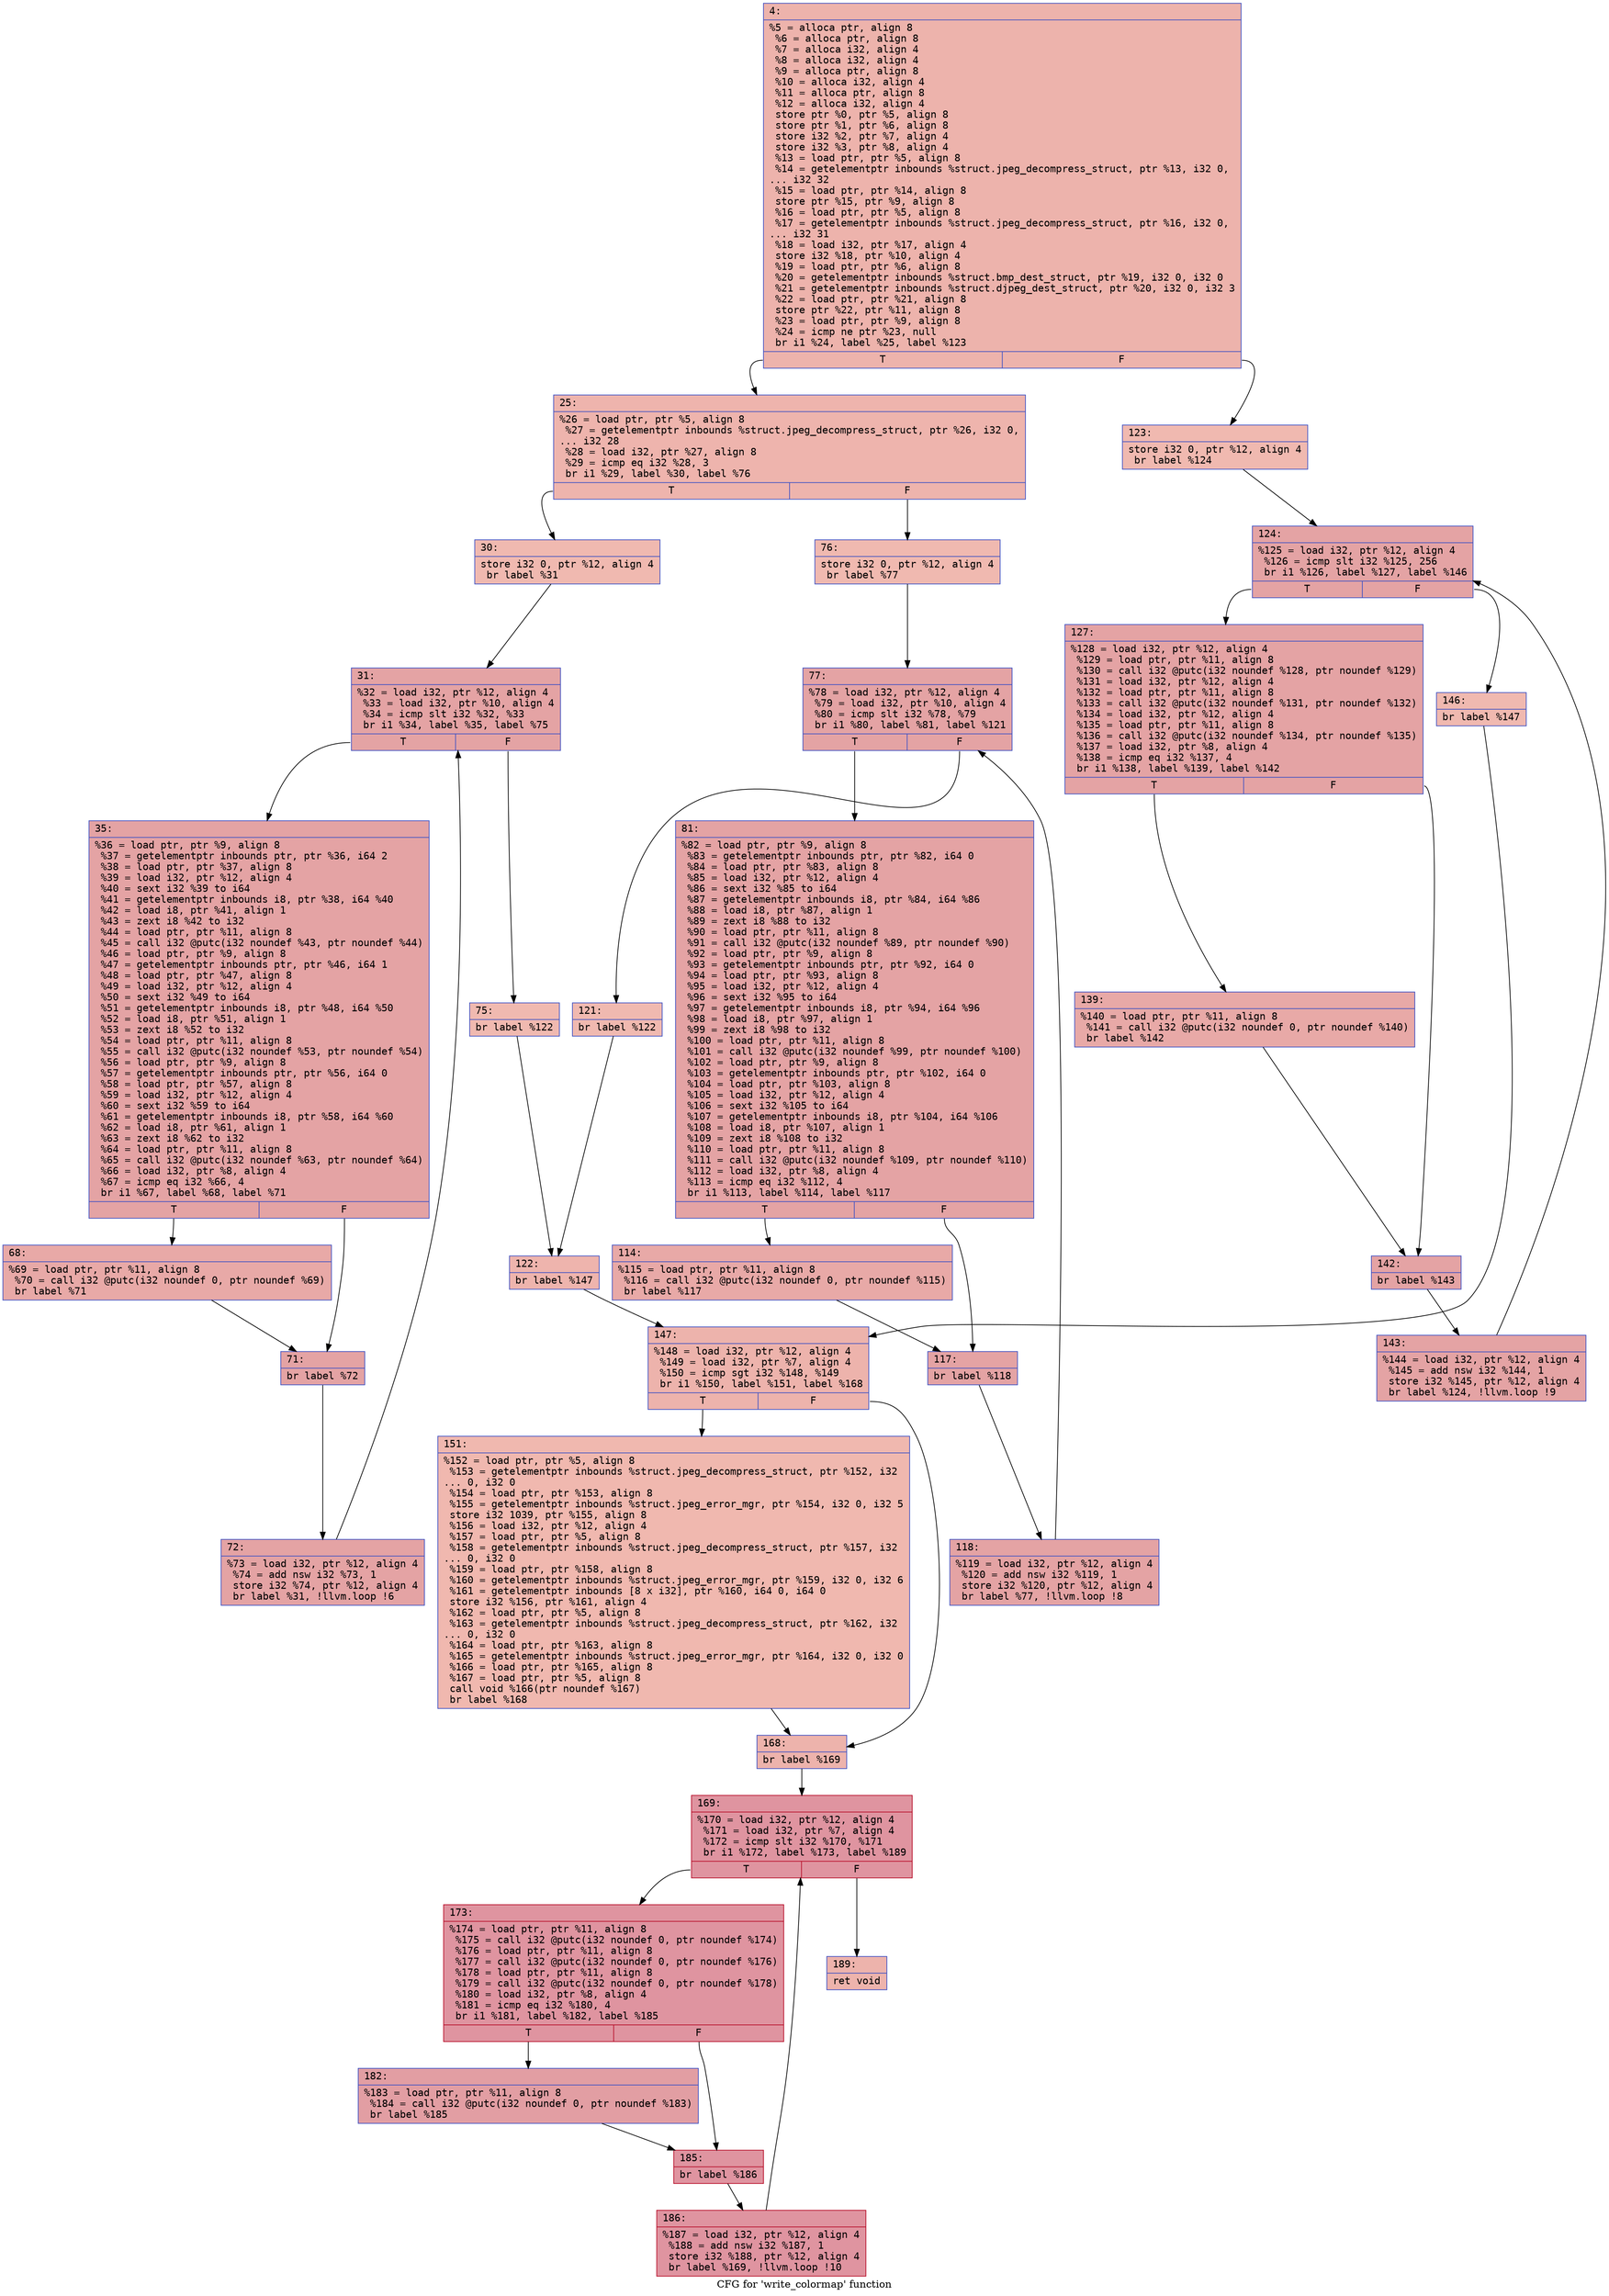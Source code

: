 digraph "CFG for 'write_colormap' function" {
	label="CFG for 'write_colormap' function";

	Node0x600003203ac0 [shape=record,color="#3d50c3ff", style=filled, fillcolor="#d6524470" fontname="Courier",label="{4:\l|  %5 = alloca ptr, align 8\l  %6 = alloca ptr, align 8\l  %7 = alloca i32, align 4\l  %8 = alloca i32, align 4\l  %9 = alloca ptr, align 8\l  %10 = alloca i32, align 4\l  %11 = alloca ptr, align 8\l  %12 = alloca i32, align 4\l  store ptr %0, ptr %5, align 8\l  store ptr %1, ptr %6, align 8\l  store i32 %2, ptr %7, align 4\l  store i32 %3, ptr %8, align 4\l  %13 = load ptr, ptr %5, align 8\l  %14 = getelementptr inbounds %struct.jpeg_decompress_struct, ptr %13, i32 0,\l... i32 32\l  %15 = load ptr, ptr %14, align 8\l  store ptr %15, ptr %9, align 8\l  %16 = load ptr, ptr %5, align 8\l  %17 = getelementptr inbounds %struct.jpeg_decompress_struct, ptr %16, i32 0,\l... i32 31\l  %18 = load i32, ptr %17, align 4\l  store i32 %18, ptr %10, align 4\l  %19 = load ptr, ptr %6, align 8\l  %20 = getelementptr inbounds %struct.bmp_dest_struct, ptr %19, i32 0, i32 0\l  %21 = getelementptr inbounds %struct.djpeg_dest_struct, ptr %20, i32 0, i32 3\l  %22 = load ptr, ptr %21, align 8\l  store ptr %22, ptr %11, align 8\l  %23 = load ptr, ptr %9, align 8\l  %24 = icmp ne ptr %23, null\l  br i1 %24, label %25, label %123\l|{<s0>T|<s1>F}}"];
	Node0x600003203ac0:s0 -> Node0x600003203b10[tooltip="4 -> 25\nProbability 62.50%" ];
	Node0x600003203ac0:s1 -> Node0x600003204050[tooltip="4 -> 123\nProbability 37.50%" ];
	Node0x600003203b10 [shape=record,color="#3d50c3ff", style=filled, fillcolor="#d8564670" fontname="Courier",label="{25:\l|  %26 = load ptr, ptr %5, align 8\l  %27 = getelementptr inbounds %struct.jpeg_decompress_struct, ptr %26, i32 0,\l... i32 28\l  %28 = load i32, ptr %27, align 8\l  %29 = icmp eq i32 %28, 3\l  br i1 %29, label %30, label %76\l|{<s0>T|<s1>F}}"];
	Node0x600003203b10:s0 -> Node0x600003203b60[tooltip="25 -> 30\nProbability 50.00%" ];
	Node0x600003203b10:s1 -> Node0x600003203d90[tooltip="25 -> 76\nProbability 50.00%" ];
	Node0x600003203b60 [shape=record,color="#3d50c3ff", style=filled, fillcolor="#de614d70" fontname="Courier",label="{30:\l|  store i32 0, ptr %12, align 4\l  br label %31\l}"];
	Node0x600003203b60 -> Node0x600003203bb0[tooltip="30 -> 31\nProbability 100.00%" ];
	Node0x600003203bb0 [shape=record,color="#3d50c3ff", style=filled, fillcolor="#c32e3170" fontname="Courier",label="{31:\l|  %32 = load i32, ptr %12, align 4\l  %33 = load i32, ptr %10, align 4\l  %34 = icmp slt i32 %32, %33\l  br i1 %34, label %35, label %75\l|{<s0>T|<s1>F}}"];
	Node0x600003203bb0:s0 -> Node0x600003203c00[tooltip="31 -> 35\nProbability 96.88%" ];
	Node0x600003203bb0:s1 -> Node0x600003203d40[tooltip="31 -> 75\nProbability 3.12%" ];
	Node0x600003203c00 [shape=record,color="#3d50c3ff", style=filled, fillcolor="#c32e3170" fontname="Courier",label="{35:\l|  %36 = load ptr, ptr %9, align 8\l  %37 = getelementptr inbounds ptr, ptr %36, i64 2\l  %38 = load ptr, ptr %37, align 8\l  %39 = load i32, ptr %12, align 4\l  %40 = sext i32 %39 to i64\l  %41 = getelementptr inbounds i8, ptr %38, i64 %40\l  %42 = load i8, ptr %41, align 1\l  %43 = zext i8 %42 to i32\l  %44 = load ptr, ptr %11, align 8\l  %45 = call i32 @putc(i32 noundef %43, ptr noundef %44)\l  %46 = load ptr, ptr %9, align 8\l  %47 = getelementptr inbounds ptr, ptr %46, i64 1\l  %48 = load ptr, ptr %47, align 8\l  %49 = load i32, ptr %12, align 4\l  %50 = sext i32 %49 to i64\l  %51 = getelementptr inbounds i8, ptr %48, i64 %50\l  %52 = load i8, ptr %51, align 1\l  %53 = zext i8 %52 to i32\l  %54 = load ptr, ptr %11, align 8\l  %55 = call i32 @putc(i32 noundef %53, ptr noundef %54)\l  %56 = load ptr, ptr %9, align 8\l  %57 = getelementptr inbounds ptr, ptr %56, i64 0\l  %58 = load ptr, ptr %57, align 8\l  %59 = load i32, ptr %12, align 4\l  %60 = sext i32 %59 to i64\l  %61 = getelementptr inbounds i8, ptr %58, i64 %60\l  %62 = load i8, ptr %61, align 1\l  %63 = zext i8 %62 to i32\l  %64 = load ptr, ptr %11, align 8\l  %65 = call i32 @putc(i32 noundef %63, ptr noundef %64)\l  %66 = load i32, ptr %8, align 4\l  %67 = icmp eq i32 %66, 4\l  br i1 %67, label %68, label %71\l|{<s0>T|<s1>F}}"];
	Node0x600003203c00:s0 -> Node0x600003203c50[tooltip="35 -> 68\nProbability 50.00%" ];
	Node0x600003203c00:s1 -> Node0x600003203ca0[tooltip="35 -> 71\nProbability 50.00%" ];
	Node0x600003203c50 [shape=record,color="#3d50c3ff", style=filled, fillcolor="#ca3b3770" fontname="Courier",label="{68:\l|  %69 = load ptr, ptr %11, align 8\l  %70 = call i32 @putc(i32 noundef 0, ptr noundef %69)\l  br label %71\l}"];
	Node0x600003203c50 -> Node0x600003203ca0[tooltip="68 -> 71\nProbability 100.00%" ];
	Node0x600003203ca0 [shape=record,color="#3d50c3ff", style=filled, fillcolor="#c32e3170" fontname="Courier",label="{71:\l|  br label %72\l}"];
	Node0x600003203ca0 -> Node0x600003203cf0[tooltip="71 -> 72\nProbability 100.00%" ];
	Node0x600003203cf0 [shape=record,color="#3d50c3ff", style=filled, fillcolor="#c32e3170" fontname="Courier",label="{72:\l|  %73 = load i32, ptr %12, align 4\l  %74 = add nsw i32 %73, 1\l  store i32 %74, ptr %12, align 4\l  br label %31, !llvm.loop !6\l}"];
	Node0x600003203cf0 -> Node0x600003203bb0[tooltip="72 -> 31\nProbability 100.00%" ];
	Node0x600003203d40 [shape=record,color="#3d50c3ff", style=filled, fillcolor="#de614d70" fontname="Courier",label="{75:\l|  br label %122\l}"];
	Node0x600003203d40 -> Node0x600003204000[tooltip="75 -> 122\nProbability 100.00%" ];
	Node0x600003203d90 [shape=record,color="#3d50c3ff", style=filled, fillcolor="#de614d70" fontname="Courier",label="{76:\l|  store i32 0, ptr %12, align 4\l  br label %77\l}"];
	Node0x600003203d90 -> Node0x600003203de0[tooltip="76 -> 77\nProbability 100.00%" ];
	Node0x600003203de0 [shape=record,color="#3d50c3ff", style=filled, fillcolor="#c32e3170" fontname="Courier",label="{77:\l|  %78 = load i32, ptr %12, align 4\l  %79 = load i32, ptr %10, align 4\l  %80 = icmp slt i32 %78, %79\l  br i1 %80, label %81, label %121\l|{<s0>T|<s1>F}}"];
	Node0x600003203de0:s0 -> Node0x600003203e30[tooltip="77 -> 81\nProbability 96.88%" ];
	Node0x600003203de0:s1 -> Node0x600003203f70[tooltip="77 -> 121\nProbability 3.12%" ];
	Node0x600003203e30 [shape=record,color="#3d50c3ff", style=filled, fillcolor="#c32e3170" fontname="Courier",label="{81:\l|  %82 = load ptr, ptr %9, align 8\l  %83 = getelementptr inbounds ptr, ptr %82, i64 0\l  %84 = load ptr, ptr %83, align 8\l  %85 = load i32, ptr %12, align 4\l  %86 = sext i32 %85 to i64\l  %87 = getelementptr inbounds i8, ptr %84, i64 %86\l  %88 = load i8, ptr %87, align 1\l  %89 = zext i8 %88 to i32\l  %90 = load ptr, ptr %11, align 8\l  %91 = call i32 @putc(i32 noundef %89, ptr noundef %90)\l  %92 = load ptr, ptr %9, align 8\l  %93 = getelementptr inbounds ptr, ptr %92, i64 0\l  %94 = load ptr, ptr %93, align 8\l  %95 = load i32, ptr %12, align 4\l  %96 = sext i32 %95 to i64\l  %97 = getelementptr inbounds i8, ptr %94, i64 %96\l  %98 = load i8, ptr %97, align 1\l  %99 = zext i8 %98 to i32\l  %100 = load ptr, ptr %11, align 8\l  %101 = call i32 @putc(i32 noundef %99, ptr noundef %100)\l  %102 = load ptr, ptr %9, align 8\l  %103 = getelementptr inbounds ptr, ptr %102, i64 0\l  %104 = load ptr, ptr %103, align 8\l  %105 = load i32, ptr %12, align 4\l  %106 = sext i32 %105 to i64\l  %107 = getelementptr inbounds i8, ptr %104, i64 %106\l  %108 = load i8, ptr %107, align 1\l  %109 = zext i8 %108 to i32\l  %110 = load ptr, ptr %11, align 8\l  %111 = call i32 @putc(i32 noundef %109, ptr noundef %110)\l  %112 = load i32, ptr %8, align 4\l  %113 = icmp eq i32 %112, 4\l  br i1 %113, label %114, label %117\l|{<s0>T|<s1>F}}"];
	Node0x600003203e30:s0 -> Node0x600003203e80[tooltip="81 -> 114\nProbability 50.00%" ];
	Node0x600003203e30:s1 -> Node0x600003203ed0[tooltip="81 -> 117\nProbability 50.00%" ];
	Node0x600003203e80 [shape=record,color="#3d50c3ff", style=filled, fillcolor="#ca3b3770" fontname="Courier",label="{114:\l|  %115 = load ptr, ptr %11, align 8\l  %116 = call i32 @putc(i32 noundef 0, ptr noundef %115)\l  br label %117\l}"];
	Node0x600003203e80 -> Node0x600003203ed0[tooltip="114 -> 117\nProbability 100.00%" ];
	Node0x600003203ed0 [shape=record,color="#3d50c3ff", style=filled, fillcolor="#c32e3170" fontname="Courier",label="{117:\l|  br label %118\l}"];
	Node0x600003203ed0 -> Node0x600003203f20[tooltip="117 -> 118\nProbability 100.00%" ];
	Node0x600003203f20 [shape=record,color="#3d50c3ff", style=filled, fillcolor="#c32e3170" fontname="Courier",label="{118:\l|  %119 = load i32, ptr %12, align 4\l  %120 = add nsw i32 %119, 1\l  store i32 %120, ptr %12, align 4\l  br label %77, !llvm.loop !8\l}"];
	Node0x600003203f20 -> Node0x600003203de0[tooltip="118 -> 77\nProbability 100.00%" ];
	Node0x600003203f70 [shape=record,color="#3d50c3ff", style=filled, fillcolor="#de614d70" fontname="Courier",label="{121:\l|  br label %122\l}"];
	Node0x600003203f70 -> Node0x600003204000[tooltip="121 -> 122\nProbability 100.00%" ];
	Node0x600003204000 [shape=record,color="#3d50c3ff", style=filled, fillcolor="#d8564670" fontname="Courier",label="{122:\l|  br label %147\l}"];
	Node0x600003204000 -> Node0x600003204280[tooltip="122 -> 147\nProbability 100.00%" ];
	Node0x600003204050 [shape=record,color="#3d50c3ff", style=filled, fillcolor="#de614d70" fontname="Courier",label="{123:\l|  store i32 0, ptr %12, align 4\l  br label %124\l}"];
	Node0x600003204050 -> Node0x6000032040a0[tooltip="123 -> 124\nProbability 100.00%" ];
	Node0x6000032040a0 [shape=record,color="#3d50c3ff", style=filled, fillcolor="#c32e3170" fontname="Courier",label="{124:\l|  %125 = load i32, ptr %12, align 4\l  %126 = icmp slt i32 %125, 256\l  br i1 %126, label %127, label %146\l|{<s0>T|<s1>F}}"];
	Node0x6000032040a0:s0 -> Node0x6000032040f0[tooltip="124 -> 127\nProbability 96.88%" ];
	Node0x6000032040a0:s1 -> Node0x600003204230[tooltip="124 -> 146\nProbability 3.12%" ];
	Node0x6000032040f0 [shape=record,color="#3d50c3ff", style=filled, fillcolor="#c32e3170" fontname="Courier",label="{127:\l|  %128 = load i32, ptr %12, align 4\l  %129 = load ptr, ptr %11, align 8\l  %130 = call i32 @putc(i32 noundef %128, ptr noundef %129)\l  %131 = load i32, ptr %12, align 4\l  %132 = load ptr, ptr %11, align 8\l  %133 = call i32 @putc(i32 noundef %131, ptr noundef %132)\l  %134 = load i32, ptr %12, align 4\l  %135 = load ptr, ptr %11, align 8\l  %136 = call i32 @putc(i32 noundef %134, ptr noundef %135)\l  %137 = load i32, ptr %8, align 4\l  %138 = icmp eq i32 %137, 4\l  br i1 %138, label %139, label %142\l|{<s0>T|<s1>F}}"];
	Node0x6000032040f0:s0 -> Node0x600003204140[tooltip="127 -> 139\nProbability 50.00%" ];
	Node0x6000032040f0:s1 -> Node0x600003204190[tooltip="127 -> 142\nProbability 50.00%" ];
	Node0x600003204140 [shape=record,color="#3d50c3ff", style=filled, fillcolor="#ca3b3770" fontname="Courier",label="{139:\l|  %140 = load ptr, ptr %11, align 8\l  %141 = call i32 @putc(i32 noundef 0, ptr noundef %140)\l  br label %142\l}"];
	Node0x600003204140 -> Node0x600003204190[tooltip="139 -> 142\nProbability 100.00%" ];
	Node0x600003204190 [shape=record,color="#3d50c3ff", style=filled, fillcolor="#c32e3170" fontname="Courier",label="{142:\l|  br label %143\l}"];
	Node0x600003204190 -> Node0x6000032041e0[tooltip="142 -> 143\nProbability 100.00%" ];
	Node0x6000032041e0 [shape=record,color="#3d50c3ff", style=filled, fillcolor="#c32e3170" fontname="Courier",label="{143:\l|  %144 = load i32, ptr %12, align 4\l  %145 = add nsw i32 %144, 1\l  store i32 %145, ptr %12, align 4\l  br label %124, !llvm.loop !9\l}"];
	Node0x6000032041e0 -> Node0x6000032040a0[tooltip="143 -> 124\nProbability 100.00%" ];
	Node0x600003204230 [shape=record,color="#3d50c3ff", style=filled, fillcolor="#de614d70" fontname="Courier",label="{146:\l|  br label %147\l}"];
	Node0x600003204230 -> Node0x600003204280[tooltip="146 -> 147\nProbability 100.00%" ];
	Node0x600003204280 [shape=record,color="#3d50c3ff", style=filled, fillcolor="#d6524470" fontname="Courier",label="{147:\l|  %148 = load i32, ptr %12, align 4\l  %149 = load i32, ptr %7, align 4\l  %150 = icmp sgt i32 %148, %149\l  br i1 %150, label %151, label %168\l|{<s0>T|<s1>F}}"];
	Node0x600003204280:s0 -> Node0x6000032042d0[tooltip="147 -> 151\nProbability 50.00%" ];
	Node0x600003204280:s1 -> Node0x600003204320[tooltip="147 -> 168\nProbability 50.00%" ];
	Node0x6000032042d0 [shape=record,color="#3d50c3ff", style=filled, fillcolor="#dc5d4a70" fontname="Courier",label="{151:\l|  %152 = load ptr, ptr %5, align 8\l  %153 = getelementptr inbounds %struct.jpeg_decompress_struct, ptr %152, i32\l... 0, i32 0\l  %154 = load ptr, ptr %153, align 8\l  %155 = getelementptr inbounds %struct.jpeg_error_mgr, ptr %154, i32 0, i32 5\l  store i32 1039, ptr %155, align 8\l  %156 = load i32, ptr %12, align 4\l  %157 = load ptr, ptr %5, align 8\l  %158 = getelementptr inbounds %struct.jpeg_decompress_struct, ptr %157, i32\l... 0, i32 0\l  %159 = load ptr, ptr %158, align 8\l  %160 = getelementptr inbounds %struct.jpeg_error_mgr, ptr %159, i32 0, i32 6\l  %161 = getelementptr inbounds [8 x i32], ptr %160, i64 0, i64 0\l  store i32 %156, ptr %161, align 4\l  %162 = load ptr, ptr %5, align 8\l  %163 = getelementptr inbounds %struct.jpeg_decompress_struct, ptr %162, i32\l... 0, i32 0\l  %164 = load ptr, ptr %163, align 8\l  %165 = getelementptr inbounds %struct.jpeg_error_mgr, ptr %164, i32 0, i32 0\l  %166 = load ptr, ptr %165, align 8\l  %167 = load ptr, ptr %5, align 8\l  call void %166(ptr noundef %167)\l  br label %168\l}"];
	Node0x6000032042d0 -> Node0x600003204320[tooltip="151 -> 168\nProbability 100.00%" ];
	Node0x600003204320 [shape=record,color="#3d50c3ff", style=filled, fillcolor="#d6524470" fontname="Courier",label="{168:\l|  br label %169\l}"];
	Node0x600003204320 -> Node0x600003204370[tooltip="168 -> 169\nProbability 100.00%" ];
	Node0x600003204370 [shape=record,color="#b70d28ff", style=filled, fillcolor="#b70d2870" fontname="Courier",label="{169:\l|  %170 = load i32, ptr %12, align 4\l  %171 = load i32, ptr %7, align 4\l  %172 = icmp slt i32 %170, %171\l  br i1 %172, label %173, label %189\l|{<s0>T|<s1>F}}"];
	Node0x600003204370:s0 -> Node0x6000032043c0[tooltip="169 -> 173\nProbability 96.88%" ];
	Node0x600003204370:s1 -> Node0x600003204500[tooltip="169 -> 189\nProbability 3.12%" ];
	Node0x6000032043c0 [shape=record,color="#b70d28ff", style=filled, fillcolor="#b70d2870" fontname="Courier",label="{173:\l|  %174 = load ptr, ptr %11, align 8\l  %175 = call i32 @putc(i32 noundef 0, ptr noundef %174)\l  %176 = load ptr, ptr %11, align 8\l  %177 = call i32 @putc(i32 noundef 0, ptr noundef %176)\l  %178 = load ptr, ptr %11, align 8\l  %179 = call i32 @putc(i32 noundef 0, ptr noundef %178)\l  %180 = load i32, ptr %8, align 4\l  %181 = icmp eq i32 %180, 4\l  br i1 %181, label %182, label %185\l|{<s0>T|<s1>F}}"];
	Node0x6000032043c0:s0 -> Node0x600003204410[tooltip="173 -> 182\nProbability 50.00%" ];
	Node0x6000032043c0:s1 -> Node0x600003204460[tooltip="173 -> 185\nProbability 50.00%" ];
	Node0x600003204410 [shape=record,color="#3d50c3ff", style=filled, fillcolor="#be242e70" fontname="Courier",label="{182:\l|  %183 = load ptr, ptr %11, align 8\l  %184 = call i32 @putc(i32 noundef 0, ptr noundef %183)\l  br label %185\l}"];
	Node0x600003204410 -> Node0x600003204460[tooltip="182 -> 185\nProbability 100.00%" ];
	Node0x600003204460 [shape=record,color="#b70d28ff", style=filled, fillcolor="#b70d2870" fontname="Courier",label="{185:\l|  br label %186\l}"];
	Node0x600003204460 -> Node0x6000032044b0[tooltip="185 -> 186\nProbability 100.00%" ];
	Node0x6000032044b0 [shape=record,color="#b70d28ff", style=filled, fillcolor="#b70d2870" fontname="Courier",label="{186:\l|  %187 = load i32, ptr %12, align 4\l  %188 = add nsw i32 %187, 1\l  store i32 %188, ptr %12, align 4\l  br label %169, !llvm.loop !10\l}"];
	Node0x6000032044b0 -> Node0x600003204370[tooltip="186 -> 169\nProbability 100.00%" ];
	Node0x600003204500 [shape=record,color="#3d50c3ff", style=filled, fillcolor="#d6524470" fontname="Courier",label="{189:\l|  ret void\l}"];
}
